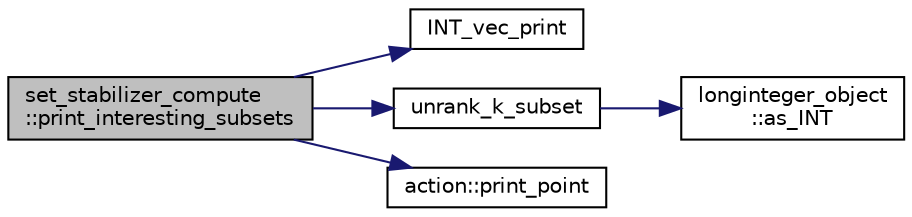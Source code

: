 digraph "set_stabilizer_compute::print_interesting_subsets"
{
  edge [fontname="Helvetica",fontsize="10",labelfontname="Helvetica",labelfontsize="10"];
  node [fontname="Helvetica",fontsize="10",shape=record];
  rankdir="LR";
  Node1826 [label="set_stabilizer_compute\l::print_interesting_subsets",height=0.2,width=0.4,color="black", fillcolor="grey75", style="filled", fontcolor="black"];
  Node1826 -> Node1827 [color="midnightblue",fontsize="10",style="solid",fontname="Helvetica"];
  Node1827 [label="INT_vec_print",height=0.2,width=0.4,color="black", fillcolor="white", style="filled",URL="$df/dbf/sajeeb_8_c.html#a79a5901af0b47dd0d694109543c027fe"];
  Node1826 -> Node1828 [color="midnightblue",fontsize="10",style="solid",fontname="Helvetica"];
  Node1828 [label="unrank_k_subset",height=0.2,width=0.4,color="black", fillcolor="white", style="filled",URL="$d2/d7c/combinatorics_8_c.html#a709dbec12f4da5bb02b9352d45a2c77d"];
  Node1828 -> Node1829 [color="midnightblue",fontsize="10",style="solid",fontname="Helvetica"];
  Node1829 [label="longinteger_object\l::as_INT",height=0.2,width=0.4,color="black", fillcolor="white", style="filled",URL="$dd/d7e/classlonginteger__object.html#afb992d4679a6741acc63c8bcba27971e"];
  Node1826 -> Node1830 [color="midnightblue",fontsize="10",style="solid",fontname="Helvetica"];
  Node1830 [label="action::print_point",height=0.2,width=0.4,color="black", fillcolor="white", style="filled",URL="$d2/d86/classaction.html#a85ae5eb443c2b03b1127ec9631ce7c57"];
}
